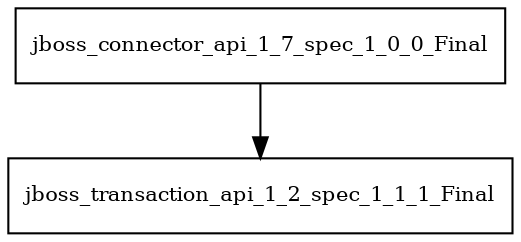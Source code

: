 digraph jboss_connector_api_1_7_spec_1_0_0_Final_dependencies {
  node [shape = box, fontsize=10.0];
  jboss_connector_api_1_7_spec_1_0_0_Final -> jboss_transaction_api_1_2_spec_1_1_1_Final;
}
